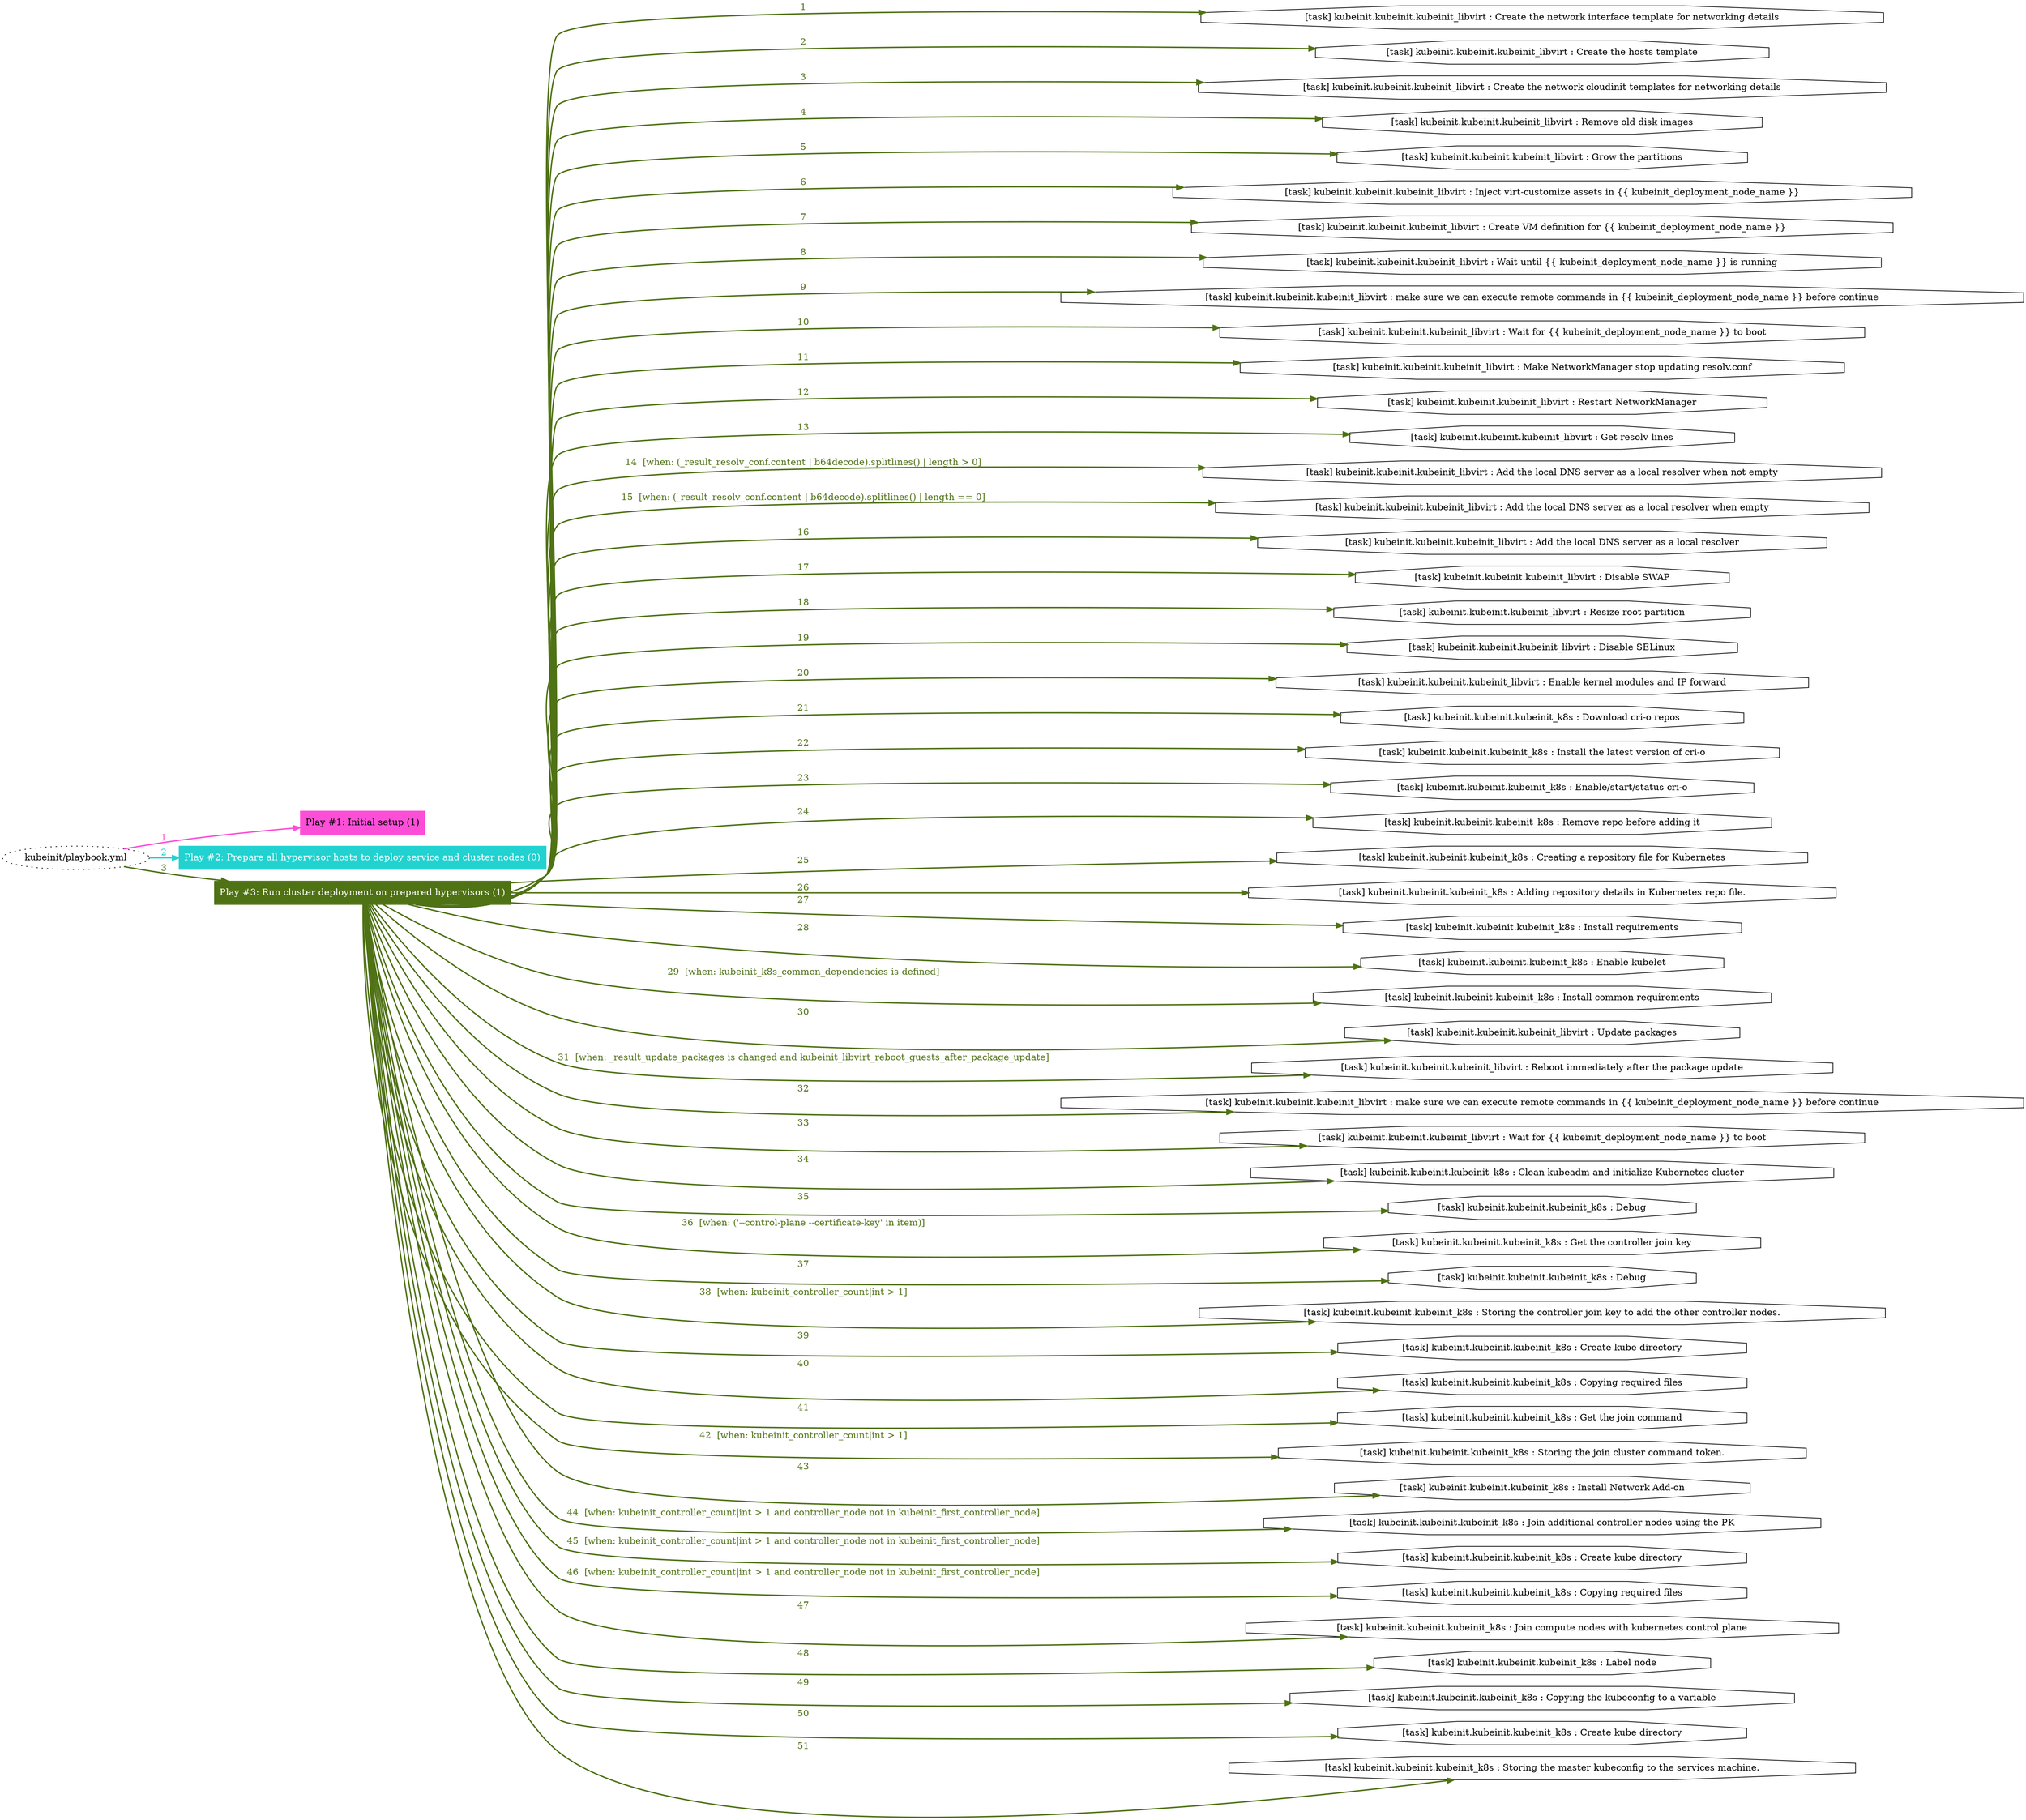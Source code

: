 digraph "kubeinit/playbook.yml "{
	graph [concentrate=true ordering=in rankdir=LR ratio=fill]
	edge [esep=5 sep=10]
	"kubeinit/playbook.yml" [id=root_node style=dotted]
	subgraph "Play #1: Initial setup (1) "{
		"Play #1: Initial setup (1)" [color="#fd4ed8" fontcolor="#000000" id="play_c2d05cf4-d28c-4bdc-bc52-029c6979b1c3" shape=box style=filled tooltip=localhost]
		"kubeinit/playbook.yml" -> "Play #1: Initial setup (1)" [label=1 color="#fd4ed8" fontcolor="#fd4ed8" id="edge_7837aaa1-3cc4-4039-82bd-11a6a9b00440" style=bold]
	}
	subgraph "Play #2: Prepare all hypervisor hosts to deploy service and cluster nodes (0) "{
		"Play #2: Prepare all hypervisor hosts to deploy service and cluster nodes (0)" [color="#21d2d0" fontcolor="#ffffff" id="play_644058fb-029f-4ba3-9a12-af9706c16cbd" shape=box style=filled tooltip=""]
		"kubeinit/playbook.yml" -> "Play #2: Prepare all hypervisor hosts to deploy service and cluster nodes (0)" [label=2 color="#21d2d0" fontcolor="#21d2d0" id="edge_b080f66b-bb7f-44b7-8d73-67a660fd4132" style=bold]
	}
	subgraph "Play #3: Run cluster deployment on prepared hypervisors (1) "{
		"Play #3: Run cluster deployment on prepared hypervisors (1)" [color="#4f7215" fontcolor="#ffffff" id="play_1c68fed6-5081-4508-9bdd-069fd2369556" shape=box style=filled tooltip=localhost]
		"kubeinit/playbook.yml" -> "Play #3: Run cluster deployment on prepared hypervisors (1)" [label=3 color="#4f7215" fontcolor="#4f7215" id="edge_49a38e81-d046-4d2b-a802-b1cc3a23f295" style=bold]
		"task_80dcdf2b-2588-4707-99e2-47d01978ccad" [label="[task] kubeinit.kubeinit.kubeinit_libvirt : Create the network interface template for networking details" id="task_80dcdf2b-2588-4707-99e2-47d01978ccad" shape=octagon tooltip="[task] kubeinit.kubeinit.kubeinit_libvirt : Create the network interface template for networking details"]
		"Play #3: Run cluster deployment on prepared hypervisors (1)" -> "task_80dcdf2b-2588-4707-99e2-47d01978ccad" [label=1 color="#4f7215" fontcolor="#4f7215" id="edge_b814fd82-6419-4373-a1fb-b94782e7c954" style=bold]
		"task_10398cb8-384b-40d7-8f5a-50fae8dd9cb1" [label="[task] kubeinit.kubeinit.kubeinit_libvirt : Create the hosts template" id="task_10398cb8-384b-40d7-8f5a-50fae8dd9cb1" shape=octagon tooltip="[task] kubeinit.kubeinit.kubeinit_libvirt : Create the hosts template"]
		"Play #3: Run cluster deployment on prepared hypervisors (1)" -> "task_10398cb8-384b-40d7-8f5a-50fae8dd9cb1" [label=2 color="#4f7215" fontcolor="#4f7215" id="edge_641ae830-85b3-49ed-ab2d-70d4d9d0b82d" style=bold]
		"task_e1697f6c-ac15-4d1a-9721-07cb51da799c" [label="[task] kubeinit.kubeinit.kubeinit_libvirt : Create the network cloudinit templates for networking details" id="task_e1697f6c-ac15-4d1a-9721-07cb51da799c" shape=octagon tooltip="[task] kubeinit.kubeinit.kubeinit_libvirt : Create the network cloudinit templates for networking details"]
		"Play #3: Run cluster deployment on prepared hypervisors (1)" -> "task_e1697f6c-ac15-4d1a-9721-07cb51da799c" [label=3 color="#4f7215" fontcolor="#4f7215" id="edge_763e8343-d99d-4779-b62f-08dc2a08a4d3" style=bold]
		"task_56fae6e6-4c98-47f4-9154-f423ffee8313" [label="[task] kubeinit.kubeinit.kubeinit_libvirt : Remove old disk images" id="task_56fae6e6-4c98-47f4-9154-f423ffee8313" shape=octagon tooltip="[task] kubeinit.kubeinit.kubeinit_libvirt : Remove old disk images"]
		"Play #3: Run cluster deployment on prepared hypervisors (1)" -> "task_56fae6e6-4c98-47f4-9154-f423ffee8313" [label=4 color="#4f7215" fontcolor="#4f7215" id="edge_b9747748-1472-4c6c-a09a-a536fab57ad0" style=bold]
		"task_7d8820b7-2b65-4090-87d7-e67207e0c95b" [label="[task] kubeinit.kubeinit.kubeinit_libvirt : Grow the partitions" id="task_7d8820b7-2b65-4090-87d7-e67207e0c95b" shape=octagon tooltip="[task] kubeinit.kubeinit.kubeinit_libvirt : Grow the partitions"]
		"Play #3: Run cluster deployment on prepared hypervisors (1)" -> "task_7d8820b7-2b65-4090-87d7-e67207e0c95b" [label=5 color="#4f7215" fontcolor="#4f7215" id="edge_24ad8afc-2453-4171-86fb-d5f0d18dc7af" style=bold]
		"task_5a48deb6-4d4f-490a-accc-ffeb3258c8b5" [label="[task] kubeinit.kubeinit.kubeinit_libvirt : Inject virt-customize assets in {{ kubeinit_deployment_node_name }}" id="task_5a48deb6-4d4f-490a-accc-ffeb3258c8b5" shape=octagon tooltip="[task] kubeinit.kubeinit.kubeinit_libvirt : Inject virt-customize assets in {{ kubeinit_deployment_node_name }}"]
		"Play #3: Run cluster deployment on prepared hypervisors (1)" -> "task_5a48deb6-4d4f-490a-accc-ffeb3258c8b5" [label=6 color="#4f7215" fontcolor="#4f7215" id="edge_2f706d95-6c5c-49bf-af87-8e6e0f0a9895" style=bold]
		"task_6b658816-d941-46e2-bc78-9aac7d881a83" [label="[task] kubeinit.kubeinit.kubeinit_libvirt : Create VM definition for {{ kubeinit_deployment_node_name }}" id="task_6b658816-d941-46e2-bc78-9aac7d881a83" shape=octagon tooltip="[task] kubeinit.kubeinit.kubeinit_libvirt : Create VM definition for {{ kubeinit_deployment_node_name }}"]
		"Play #3: Run cluster deployment on prepared hypervisors (1)" -> "task_6b658816-d941-46e2-bc78-9aac7d881a83" [label=7 color="#4f7215" fontcolor="#4f7215" id="edge_f8b635d0-8c84-40fe-a596-df6f40e29449" style=bold]
		"task_06cbac0b-5bf7-4d1b-afd9-95fee5522d7d" [label="[task] kubeinit.kubeinit.kubeinit_libvirt : Wait until {{ kubeinit_deployment_node_name }} is running" id="task_06cbac0b-5bf7-4d1b-afd9-95fee5522d7d" shape=octagon tooltip="[task] kubeinit.kubeinit.kubeinit_libvirt : Wait until {{ kubeinit_deployment_node_name }} is running"]
		"Play #3: Run cluster deployment on prepared hypervisors (1)" -> "task_06cbac0b-5bf7-4d1b-afd9-95fee5522d7d" [label=8 color="#4f7215" fontcolor="#4f7215" id="edge_15de5cf2-5460-4a91-83c1-4897530dc5f3" style=bold]
		"task_817acb15-ca30-4a4b-9438-c5d252cea64b" [label="[task] kubeinit.kubeinit.kubeinit_libvirt : make sure we can execute remote commands in {{ kubeinit_deployment_node_name }} before continue" id="task_817acb15-ca30-4a4b-9438-c5d252cea64b" shape=octagon tooltip="[task] kubeinit.kubeinit.kubeinit_libvirt : make sure we can execute remote commands in {{ kubeinit_deployment_node_name }} before continue"]
		"Play #3: Run cluster deployment on prepared hypervisors (1)" -> "task_817acb15-ca30-4a4b-9438-c5d252cea64b" [label=9 color="#4f7215" fontcolor="#4f7215" id="edge_ab9af70c-eda3-4ef4-ab70-6beb1a7e4ca5" style=bold]
		"task_b13a6eb4-670c-48f3-9479-3046df4adde7" [label="[task] kubeinit.kubeinit.kubeinit_libvirt : Wait for {{ kubeinit_deployment_node_name }} to boot" id="task_b13a6eb4-670c-48f3-9479-3046df4adde7" shape=octagon tooltip="[task] kubeinit.kubeinit.kubeinit_libvirt : Wait for {{ kubeinit_deployment_node_name }} to boot"]
		"Play #3: Run cluster deployment on prepared hypervisors (1)" -> "task_b13a6eb4-670c-48f3-9479-3046df4adde7" [label=10 color="#4f7215" fontcolor="#4f7215" id="edge_f46ea5a2-ecb8-4b24-bef3-a522705eb790" style=bold]
		"task_420e870f-e94e-4db4-9edc-a1ff8d41bc22" [label="[task] kubeinit.kubeinit.kubeinit_libvirt : Make NetworkManager stop updating resolv.conf" id="task_420e870f-e94e-4db4-9edc-a1ff8d41bc22" shape=octagon tooltip="[task] kubeinit.kubeinit.kubeinit_libvirt : Make NetworkManager stop updating resolv.conf"]
		"Play #3: Run cluster deployment on prepared hypervisors (1)" -> "task_420e870f-e94e-4db4-9edc-a1ff8d41bc22" [label=11 color="#4f7215" fontcolor="#4f7215" id="edge_0077b64b-ae43-4516-af5e-097b077483d7" style=bold]
		"task_830fae06-fb9d-42a6-b5e1-ea9865fd6159" [label="[task] kubeinit.kubeinit.kubeinit_libvirt : Restart NetworkManager" id="task_830fae06-fb9d-42a6-b5e1-ea9865fd6159" shape=octagon tooltip="[task] kubeinit.kubeinit.kubeinit_libvirt : Restart NetworkManager"]
		"Play #3: Run cluster deployment on prepared hypervisors (1)" -> "task_830fae06-fb9d-42a6-b5e1-ea9865fd6159" [label=12 color="#4f7215" fontcolor="#4f7215" id="edge_e55b042e-2a9e-49fb-a038-ac296a282e1b" style=bold]
		"task_7c79890f-c4c6-4280-a34d-178d7fa341a9" [label="[task] kubeinit.kubeinit.kubeinit_libvirt : Get resolv lines" id="task_7c79890f-c4c6-4280-a34d-178d7fa341a9" shape=octagon tooltip="[task] kubeinit.kubeinit.kubeinit_libvirt : Get resolv lines"]
		"Play #3: Run cluster deployment on prepared hypervisors (1)" -> "task_7c79890f-c4c6-4280-a34d-178d7fa341a9" [label=13 color="#4f7215" fontcolor="#4f7215" id="edge_adfaaf44-18a9-4875-9e20-5544fdf3542e" style=bold]
		"task_5bfbdf5a-a8e9-4719-9f57-5370eb1bb81b" [label="[task] kubeinit.kubeinit.kubeinit_libvirt : Add the local DNS server as a local resolver when not empty" id="task_5bfbdf5a-a8e9-4719-9f57-5370eb1bb81b" shape=octagon tooltip="[task] kubeinit.kubeinit.kubeinit_libvirt : Add the local DNS server as a local resolver when not empty"]
		"Play #3: Run cluster deployment on prepared hypervisors (1)" -> "task_5bfbdf5a-a8e9-4719-9f57-5370eb1bb81b" [label="14  [when: (_result_resolv_conf.content | b64decode).splitlines() | length > 0]" color="#4f7215" fontcolor="#4f7215" id="edge_69681990-0e14-4b3b-b1cb-d05fdee5f584" style=bold]
		"task_a281e53f-f5b0-40b7-b478-a43a5fac6646" [label="[task] kubeinit.kubeinit.kubeinit_libvirt : Add the local DNS server as a local resolver when empty" id="task_a281e53f-f5b0-40b7-b478-a43a5fac6646" shape=octagon tooltip="[task] kubeinit.kubeinit.kubeinit_libvirt : Add the local DNS server as a local resolver when empty"]
		"Play #3: Run cluster deployment on prepared hypervisors (1)" -> "task_a281e53f-f5b0-40b7-b478-a43a5fac6646" [label="15  [when: (_result_resolv_conf.content | b64decode).splitlines() | length == 0]" color="#4f7215" fontcolor="#4f7215" id="edge_1a956ae8-13e2-4988-b80f-62ad5bcb2069" style=bold]
		"task_9f32457c-1539-4202-a441-088f01fbeccd" [label="[task] kubeinit.kubeinit.kubeinit_libvirt : Add the local DNS server as a local resolver" id="task_9f32457c-1539-4202-a441-088f01fbeccd" shape=octagon tooltip="[task] kubeinit.kubeinit.kubeinit_libvirt : Add the local DNS server as a local resolver"]
		"Play #3: Run cluster deployment on prepared hypervisors (1)" -> "task_9f32457c-1539-4202-a441-088f01fbeccd" [label=16 color="#4f7215" fontcolor="#4f7215" id="edge_ddb17d1d-dcbc-404b-a924-79aa1b5a3bf8" style=bold]
		"task_ac2ed9dd-c7d3-4c5a-840a-cf4c9153684b" [label="[task] kubeinit.kubeinit.kubeinit_libvirt : Disable SWAP" id="task_ac2ed9dd-c7d3-4c5a-840a-cf4c9153684b" shape=octagon tooltip="[task] kubeinit.kubeinit.kubeinit_libvirt : Disable SWAP"]
		"Play #3: Run cluster deployment on prepared hypervisors (1)" -> "task_ac2ed9dd-c7d3-4c5a-840a-cf4c9153684b" [label=17 color="#4f7215" fontcolor="#4f7215" id="edge_1118684d-fa20-4e94-9b48-06787a5cd1dc" style=bold]
		"task_c6f3bf4b-d8c1-451f-9289-e03e7519b372" [label="[task] kubeinit.kubeinit.kubeinit_libvirt : Resize root partition" id="task_c6f3bf4b-d8c1-451f-9289-e03e7519b372" shape=octagon tooltip="[task] kubeinit.kubeinit.kubeinit_libvirt : Resize root partition"]
		"Play #3: Run cluster deployment on prepared hypervisors (1)" -> "task_c6f3bf4b-d8c1-451f-9289-e03e7519b372" [label=18 color="#4f7215" fontcolor="#4f7215" id="edge_3cb971a7-aa9c-4fbb-a410-e014676a59eb" style=bold]
		"task_a0fef2ff-09b8-4975-b457-2c4f158c970a" [label="[task] kubeinit.kubeinit.kubeinit_libvirt : Disable SELinux" id="task_a0fef2ff-09b8-4975-b457-2c4f158c970a" shape=octagon tooltip="[task] kubeinit.kubeinit.kubeinit_libvirt : Disable SELinux"]
		"Play #3: Run cluster deployment on prepared hypervisors (1)" -> "task_a0fef2ff-09b8-4975-b457-2c4f158c970a" [label=19 color="#4f7215" fontcolor="#4f7215" id="edge_667a3b42-3ecc-4a24-a3a2-0871b77fb04a" style=bold]
		"task_a90d4bbb-9a11-44c1-b0f9-7a72af8d8ebe" [label="[task] kubeinit.kubeinit.kubeinit_libvirt : Enable kernel modules and IP forward" id="task_a90d4bbb-9a11-44c1-b0f9-7a72af8d8ebe" shape=octagon tooltip="[task] kubeinit.kubeinit.kubeinit_libvirt : Enable kernel modules and IP forward"]
		"Play #3: Run cluster deployment on prepared hypervisors (1)" -> "task_a90d4bbb-9a11-44c1-b0f9-7a72af8d8ebe" [label=20 color="#4f7215" fontcolor="#4f7215" id="edge_8cd0a489-bf4f-4af8-89bc-b44ebb6ad27e" style=bold]
		"task_4cd1c12d-801a-48a1-b428-152813760bbe" [label="[task] kubeinit.kubeinit.kubeinit_k8s : Download cri-o repos" id="task_4cd1c12d-801a-48a1-b428-152813760bbe" shape=octagon tooltip="[task] kubeinit.kubeinit.kubeinit_k8s : Download cri-o repos"]
		"Play #3: Run cluster deployment on prepared hypervisors (1)" -> "task_4cd1c12d-801a-48a1-b428-152813760bbe" [label=21 color="#4f7215" fontcolor="#4f7215" id="edge_3727f951-c552-4360-a84c-35a7cf12cf19" style=bold]
		"task_af4e321b-41ab-4918-914d-bf527aa4fdb2" [label="[task] kubeinit.kubeinit.kubeinit_k8s : Install the latest version of cri-o" id="task_af4e321b-41ab-4918-914d-bf527aa4fdb2" shape=octagon tooltip="[task] kubeinit.kubeinit.kubeinit_k8s : Install the latest version of cri-o"]
		"Play #3: Run cluster deployment on prepared hypervisors (1)" -> "task_af4e321b-41ab-4918-914d-bf527aa4fdb2" [label=22 color="#4f7215" fontcolor="#4f7215" id="edge_739211e8-f2aa-43d0-a451-7d3dec989928" style=bold]
		"task_c6b6d80d-6293-4063-b973-d241b458c231" [label="[task] kubeinit.kubeinit.kubeinit_k8s : Enable/start/status cri-o" id="task_c6b6d80d-6293-4063-b973-d241b458c231" shape=octagon tooltip="[task] kubeinit.kubeinit.kubeinit_k8s : Enable/start/status cri-o"]
		"Play #3: Run cluster deployment on prepared hypervisors (1)" -> "task_c6b6d80d-6293-4063-b973-d241b458c231" [label=23 color="#4f7215" fontcolor="#4f7215" id="edge_4b4abaf3-88cf-45d0-9593-c3ac8fbbcfd2" style=bold]
		"task_4f83b090-7f48-4905-9e95-f1d85aa67931" [label="[task] kubeinit.kubeinit.kubeinit_k8s : Remove repo before adding it" id="task_4f83b090-7f48-4905-9e95-f1d85aa67931" shape=octagon tooltip="[task] kubeinit.kubeinit.kubeinit_k8s : Remove repo before adding it"]
		"Play #3: Run cluster deployment on prepared hypervisors (1)" -> "task_4f83b090-7f48-4905-9e95-f1d85aa67931" [label=24 color="#4f7215" fontcolor="#4f7215" id="edge_3d1cc47b-dab6-4021-bfc6-d5e420374542" style=bold]
		"task_b5e72e43-1a48-4421-98de-cb8c97f37775" [label="[task] kubeinit.kubeinit.kubeinit_k8s : Creating a repository file for Kubernetes" id="task_b5e72e43-1a48-4421-98de-cb8c97f37775" shape=octagon tooltip="[task] kubeinit.kubeinit.kubeinit_k8s : Creating a repository file for Kubernetes"]
		"Play #3: Run cluster deployment on prepared hypervisors (1)" -> "task_b5e72e43-1a48-4421-98de-cb8c97f37775" [label=25 color="#4f7215" fontcolor="#4f7215" id="edge_50738122-ef64-415e-af36-ae3f98f02cf7" style=bold]
		"task_acfa0ced-5cb2-4d1b-8ff8-90a023a68d79" [label="[task] kubeinit.kubeinit.kubeinit_k8s : Adding repository details in Kubernetes repo file." id="task_acfa0ced-5cb2-4d1b-8ff8-90a023a68d79" shape=octagon tooltip="[task] kubeinit.kubeinit.kubeinit_k8s : Adding repository details in Kubernetes repo file."]
		"Play #3: Run cluster deployment on prepared hypervisors (1)" -> "task_acfa0ced-5cb2-4d1b-8ff8-90a023a68d79" [label=26 color="#4f7215" fontcolor="#4f7215" id="edge_a954d850-929f-43ee-9497-d34c542d32ff" style=bold]
		"task_1dbe20d5-ee13-4e33-afb2-41516eb64fb4" [label="[task] kubeinit.kubeinit.kubeinit_k8s : Install requirements" id="task_1dbe20d5-ee13-4e33-afb2-41516eb64fb4" shape=octagon tooltip="[task] kubeinit.kubeinit.kubeinit_k8s : Install requirements"]
		"Play #3: Run cluster deployment on prepared hypervisors (1)" -> "task_1dbe20d5-ee13-4e33-afb2-41516eb64fb4" [label=27 color="#4f7215" fontcolor="#4f7215" id="edge_87f393a6-56c7-4507-ad42-2882158d33aa" style=bold]
		"task_f88ba42b-0b8c-4daf-8fb5-64e12123ce2f" [label="[task] kubeinit.kubeinit.kubeinit_k8s : Enable kubelet" id="task_f88ba42b-0b8c-4daf-8fb5-64e12123ce2f" shape=octagon tooltip="[task] kubeinit.kubeinit.kubeinit_k8s : Enable kubelet"]
		"Play #3: Run cluster deployment on prepared hypervisors (1)" -> "task_f88ba42b-0b8c-4daf-8fb5-64e12123ce2f" [label=28 color="#4f7215" fontcolor="#4f7215" id="edge_36a39ade-1227-4800-afe4-8231c6abda9f" style=bold]
		"task_40b58e02-cf4c-4286-9a88-c2cb2c6afe82" [label="[task] kubeinit.kubeinit.kubeinit_k8s : Install common requirements" id="task_40b58e02-cf4c-4286-9a88-c2cb2c6afe82" shape=octagon tooltip="[task] kubeinit.kubeinit.kubeinit_k8s : Install common requirements"]
		"Play #3: Run cluster deployment on prepared hypervisors (1)" -> "task_40b58e02-cf4c-4286-9a88-c2cb2c6afe82" [label="29  [when: kubeinit_k8s_common_dependencies is defined]" color="#4f7215" fontcolor="#4f7215" id="edge_13439f72-30ef-43a1-92b0-839400fa3a7f" style=bold]
		"task_3b22a6f4-3b89-402a-9847-dd203569d0a8" [label="[task] kubeinit.kubeinit.kubeinit_libvirt : Update packages" id="task_3b22a6f4-3b89-402a-9847-dd203569d0a8" shape=octagon tooltip="[task] kubeinit.kubeinit.kubeinit_libvirt : Update packages"]
		"Play #3: Run cluster deployment on prepared hypervisors (1)" -> "task_3b22a6f4-3b89-402a-9847-dd203569d0a8" [label=30 color="#4f7215" fontcolor="#4f7215" id="edge_39dd3f1a-a7a0-4e92-87e7-11a76a9ea3e8" style=bold]
		"task_4b739677-d32f-4820-a802-57d910754028" [label="[task] kubeinit.kubeinit.kubeinit_libvirt : Reboot immediately after the package update" id="task_4b739677-d32f-4820-a802-57d910754028" shape=octagon tooltip="[task] kubeinit.kubeinit.kubeinit_libvirt : Reboot immediately after the package update"]
		"Play #3: Run cluster deployment on prepared hypervisors (1)" -> "task_4b739677-d32f-4820-a802-57d910754028" [label="31  [when: _result_update_packages is changed and kubeinit_libvirt_reboot_guests_after_package_update]" color="#4f7215" fontcolor="#4f7215" id="edge_32849175-512d-410a-ac9d-bb5dcc558459" style=bold]
		"task_8510562e-86b0-45e6-905e-10c9fff51411" [label="[task] kubeinit.kubeinit.kubeinit_libvirt : make sure we can execute remote commands in {{ kubeinit_deployment_node_name }} before continue" id="task_8510562e-86b0-45e6-905e-10c9fff51411" shape=octagon tooltip="[task] kubeinit.kubeinit.kubeinit_libvirt : make sure we can execute remote commands in {{ kubeinit_deployment_node_name }} before continue"]
		"Play #3: Run cluster deployment on prepared hypervisors (1)" -> "task_8510562e-86b0-45e6-905e-10c9fff51411" [label=32 color="#4f7215" fontcolor="#4f7215" id="edge_b8219afa-b8a8-4324-b8f6-bc20b6460374" style=bold]
		"task_590452d4-ffcb-490e-a01d-c5fa4ca976de" [label="[task] kubeinit.kubeinit.kubeinit_libvirt : Wait for {{ kubeinit_deployment_node_name }} to boot" id="task_590452d4-ffcb-490e-a01d-c5fa4ca976de" shape=octagon tooltip="[task] kubeinit.kubeinit.kubeinit_libvirt : Wait for {{ kubeinit_deployment_node_name }} to boot"]
		"Play #3: Run cluster deployment on prepared hypervisors (1)" -> "task_590452d4-ffcb-490e-a01d-c5fa4ca976de" [label=33 color="#4f7215" fontcolor="#4f7215" id="edge_b361d2cd-8656-4280-9105-88007199bb87" style=bold]
		"task_1aa4ae8f-9d03-443f-a291-3366b0f187f9" [label="[task] kubeinit.kubeinit.kubeinit_k8s : Clean kubeadm and initialize Kubernetes cluster" id="task_1aa4ae8f-9d03-443f-a291-3366b0f187f9" shape=octagon tooltip="[task] kubeinit.kubeinit.kubeinit_k8s : Clean kubeadm and initialize Kubernetes cluster"]
		"Play #3: Run cluster deployment on prepared hypervisors (1)" -> "task_1aa4ae8f-9d03-443f-a291-3366b0f187f9" [label=34 color="#4f7215" fontcolor="#4f7215" id="edge_95bc2070-6581-430d-9811-61597344ce47" style=bold]
		"task_0ff2aaff-6815-4f85-b222-5ead5fd160f9" [label="[task] kubeinit.kubeinit.kubeinit_k8s : Debug" id="task_0ff2aaff-6815-4f85-b222-5ead5fd160f9" shape=octagon tooltip="[task] kubeinit.kubeinit.kubeinit_k8s : Debug"]
		"Play #3: Run cluster deployment on prepared hypervisors (1)" -> "task_0ff2aaff-6815-4f85-b222-5ead5fd160f9" [label=35 color="#4f7215" fontcolor="#4f7215" id="edge_705ecd74-d7d3-447b-9f44-b276b5b20df9" style=bold]
		"task_34917d8f-81ee-4d1e-99d9-f212d2537079" [label="[task] kubeinit.kubeinit.kubeinit_k8s : Get the controller join key" id="task_34917d8f-81ee-4d1e-99d9-f212d2537079" shape=octagon tooltip="[task] kubeinit.kubeinit.kubeinit_k8s : Get the controller join key"]
		"Play #3: Run cluster deployment on prepared hypervisors (1)" -> "task_34917d8f-81ee-4d1e-99d9-f212d2537079" [label="36  [when: ('--control-plane --certificate-key' in item)]" color="#4f7215" fontcolor="#4f7215" id="edge_0c389891-0cf7-4cb1-91d4-22459a2beae1" style=bold]
		"task_75ddf4ff-add4-46a6-8ac6-1decfee04c10" [label="[task] kubeinit.kubeinit.kubeinit_k8s : Debug" id="task_75ddf4ff-add4-46a6-8ac6-1decfee04c10" shape=octagon tooltip="[task] kubeinit.kubeinit.kubeinit_k8s : Debug"]
		"Play #3: Run cluster deployment on prepared hypervisors (1)" -> "task_75ddf4ff-add4-46a6-8ac6-1decfee04c10" [label=37 color="#4f7215" fontcolor="#4f7215" id="edge_50d90dea-ca8f-438e-89cf-7b44bb113a98" style=bold]
		"task_0dd59cc6-feb5-4f4f-9de7-de25ba317c8c" [label="[task] kubeinit.kubeinit.kubeinit_k8s : Storing the controller join key to add the other controller nodes." id="task_0dd59cc6-feb5-4f4f-9de7-de25ba317c8c" shape=octagon tooltip="[task] kubeinit.kubeinit.kubeinit_k8s : Storing the controller join key to add the other controller nodes."]
		"Play #3: Run cluster deployment on prepared hypervisors (1)" -> "task_0dd59cc6-feb5-4f4f-9de7-de25ba317c8c" [label="38  [when: kubeinit_controller_count|int > 1]" color="#4f7215" fontcolor="#4f7215" id="edge_070a26ca-6882-41ac-9842-ffc4fba6b918" style=bold]
		"task_d863a22e-5917-4e9c-826f-5bd9cc4ca8b4" [label="[task] kubeinit.kubeinit.kubeinit_k8s : Create kube directory" id="task_d863a22e-5917-4e9c-826f-5bd9cc4ca8b4" shape=octagon tooltip="[task] kubeinit.kubeinit.kubeinit_k8s : Create kube directory"]
		"Play #3: Run cluster deployment on prepared hypervisors (1)" -> "task_d863a22e-5917-4e9c-826f-5bd9cc4ca8b4" [label=39 color="#4f7215" fontcolor="#4f7215" id="edge_d378ebba-08c3-42a3-844f-81746efb4387" style=bold]
		"task_aee706b0-a43b-4354-987a-7c0d88d56c11" [label="[task] kubeinit.kubeinit.kubeinit_k8s : Copying required files" id="task_aee706b0-a43b-4354-987a-7c0d88d56c11" shape=octagon tooltip="[task] kubeinit.kubeinit.kubeinit_k8s : Copying required files"]
		"Play #3: Run cluster deployment on prepared hypervisors (1)" -> "task_aee706b0-a43b-4354-987a-7c0d88d56c11" [label=40 color="#4f7215" fontcolor="#4f7215" id="edge_48628d06-5111-47c2-a264-86641ad130a9" style=bold]
		"task_915c3418-7f27-4aae-b893-951cd5f1bd9b" [label="[task] kubeinit.kubeinit.kubeinit_k8s : Get the join command" id="task_915c3418-7f27-4aae-b893-951cd5f1bd9b" shape=octagon tooltip="[task] kubeinit.kubeinit.kubeinit_k8s : Get the join command"]
		"Play #3: Run cluster deployment on prepared hypervisors (1)" -> "task_915c3418-7f27-4aae-b893-951cd5f1bd9b" [label=41 color="#4f7215" fontcolor="#4f7215" id="edge_3fd9c7e0-e703-49b3-97a9-ad0984b6ac9f" style=bold]
		"task_30cadc33-7e08-46b4-94d2-661128e076b2" [label="[task] kubeinit.kubeinit.kubeinit_k8s : Storing the join cluster command token." id="task_30cadc33-7e08-46b4-94d2-661128e076b2" shape=octagon tooltip="[task] kubeinit.kubeinit.kubeinit_k8s : Storing the join cluster command token."]
		"Play #3: Run cluster deployment on prepared hypervisors (1)" -> "task_30cadc33-7e08-46b4-94d2-661128e076b2" [label="42  [when: kubeinit_controller_count|int > 1]" color="#4f7215" fontcolor="#4f7215" id="edge_41f1cf4a-73fc-4fcd-931b-db156ec3c866" style=bold]
		"task_c8338bfe-241b-46e1-98d7-ddd7309be041" [label="[task] kubeinit.kubeinit.kubeinit_k8s : Install Network Add-on" id="task_c8338bfe-241b-46e1-98d7-ddd7309be041" shape=octagon tooltip="[task] kubeinit.kubeinit.kubeinit_k8s : Install Network Add-on"]
		"Play #3: Run cluster deployment on prepared hypervisors (1)" -> "task_c8338bfe-241b-46e1-98d7-ddd7309be041" [label=43 color="#4f7215" fontcolor="#4f7215" id="edge_5086b413-0cd1-4c86-bece-3d7a45bc9437" style=bold]
		"task_f83344f5-dbe5-4d93-ae65-ad29f330aa56" [label="[task] kubeinit.kubeinit.kubeinit_k8s : Join additional controller nodes using the PK" id="task_f83344f5-dbe5-4d93-ae65-ad29f330aa56" shape=octagon tooltip="[task] kubeinit.kubeinit.kubeinit_k8s : Join additional controller nodes using the PK"]
		"Play #3: Run cluster deployment on prepared hypervisors (1)" -> "task_f83344f5-dbe5-4d93-ae65-ad29f330aa56" [label="44  [when: kubeinit_controller_count|int > 1 and controller_node not in kubeinit_first_controller_node]" color="#4f7215" fontcolor="#4f7215" id="edge_caca123d-a766-449f-bc78-0c45ab65ff45" style=bold]
		"task_15cc0f7c-3511-408e-ac97-f3ace0d5349f" [label="[task] kubeinit.kubeinit.kubeinit_k8s : Create kube directory" id="task_15cc0f7c-3511-408e-ac97-f3ace0d5349f" shape=octagon tooltip="[task] kubeinit.kubeinit.kubeinit_k8s : Create kube directory"]
		"Play #3: Run cluster deployment on prepared hypervisors (1)" -> "task_15cc0f7c-3511-408e-ac97-f3ace0d5349f" [label="45  [when: kubeinit_controller_count|int > 1 and controller_node not in kubeinit_first_controller_node]" color="#4f7215" fontcolor="#4f7215" id="edge_5d3f17fe-d94e-4ee2-80bb-6f1b0c96d166" style=bold]
		"task_4114ef2a-c787-4377-888d-d582a0bf847c" [label="[task] kubeinit.kubeinit.kubeinit_k8s : Copying required files" id="task_4114ef2a-c787-4377-888d-d582a0bf847c" shape=octagon tooltip="[task] kubeinit.kubeinit.kubeinit_k8s : Copying required files"]
		"Play #3: Run cluster deployment on prepared hypervisors (1)" -> "task_4114ef2a-c787-4377-888d-d582a0bf847c" [label="46  [when: kubeinit_controller_count|int > 1 and controller_node not in kubeinit_first_controller_node]" color="#4f7215" fontcolor="#4f7215" id="edge_ad928ca8-4452-45ad-a276-d1c20d350aee" style=bold]
		"task_daed4cb5-6c1e-4d1e-a929-c16c012e68e7" [label="[task] kubeinit.kubeinit.kubeinit_k8s : Join compute nodes with kubernetes control plane" id="task_daed4cb5-6c1e-4d1e-a929-c16c012e68e7" shape=octagon tooltip="[task] kubeinit.kubeinit.kubeinit_k8s : Join compute nodes with kubernetes control plane"]
		"Play #3: Run cluster deployment on prepared hypervisors (1)" -> "task_daed4cb5-6c1e-4d1e-a929-c16c012e68e7" [label=47 color="#4f7215" fontcolor="#4f7215" id="edge_de53605e-e259-4048-a6e6-b36c5858795b" style=bold]
		"task_09320447-0f37-4690-a45b-4cdbb4ebc24d" [label="[task] kubeinit.kubeinit.kubeinit_k8s : Label node" id="task_09320447-0f37-4690-a45b-4cdbb4ebc24d" shape=octagon tooltip="[task] kubeinit.kubeinit.kubeinit_k8s : Label node"]
		"Play #3: Run cluster deployment on prepared hypervisors (1)" -> "task_09320447-0f37-4690-a45b-4cdbb4ebc24d" [label=48 color="#4f7215" fontcolor="#4f7215" id="edge_a71a1988-14e1-4afb-8d43-a0b87ba1246d" style=bold]
		"task_496e5c7a-2fea-421d-8115-9ad8c8e8739c" [label="[task] kubeinit.kubeinit.kubeinit_k8s : Copying the kubeconfig to a variable" id="task_496e5c7a-2fea-421d-8115-9ad8c8e8739c" shape=octagon tooltip="[task] kubeinit.kubeinit.kubeinit_k8s : Copying the kubeconfig to a variable"]
		"Play #3: Run cluster deployment on prepared hypervisors (1)" -> "task_496e5c7a-2fea-421d-8115-9ad8c8e8739c" [label=49 color="#4f7215" fontcolor="#4f7215" id="edge_6d0bcaea-e255-4212-96b4-5a2f92ea7660" style=bold]
		"task_563d0039-f5ac-4451-a82f-24ca042a720b" [label="[task] kubeinit.kubeinit.kubeinit_k8s : Create kube directory" id="task_563d0039-f5ac-4451-a82f-24ca042a720b" shape=octagon tooltip="[task] kubeinit.kubeinit.kubeinit_k8s : Create kube directory"]
		"Play #3: Run cluster deployment on prepared hypervisors (1)" -> "task_563d0039-f5ac-4451-a82f-24ca042a720b" [label=50 color="#4f7215" fontcolor="#4f7215" id="edge_f9d35f11-20fb-4703-a4b5-3be5aff21b36" style=bold]
		"task_80b89d1a-379d-4603-89ad-02da215a828a" [label="[task] kubeinit.kubeinit.kubeinit_k8s : Storing the master kubeconfig to the services machine." id="task_80b89d1a-379d-4603-89ad-02da215a828a" shape=octagon tooltip="[task] kubeinit.kubeinit.kubeinit_k8s : Storing the master kubeconfig to the services machine."]
		"Play #3: Run cluster deployment on prepared hypervisors (1)" -> "task_80b89d1a-379d-4603-89ad-02da215a828a" [label=51 color="#4f7215" fontcolor="#4f7215" id="edge_1404f0a3-b818-441b-969f-83003ae2c9f3" style=bold]
	}
}
